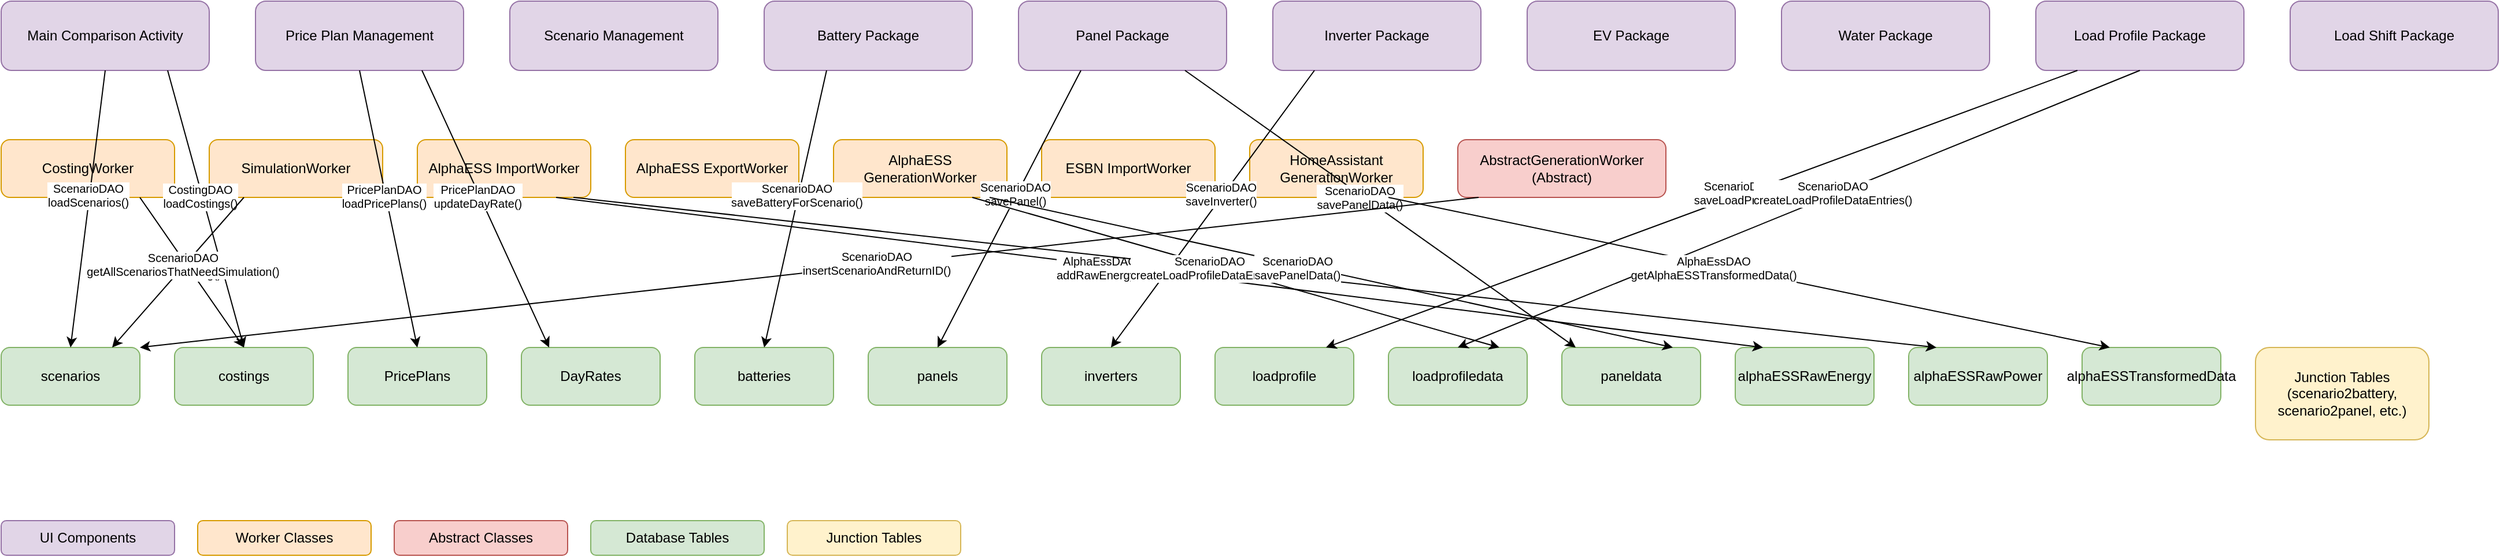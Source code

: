 <mxfile version="24.0.0" type="device">
  <diagram name="DB Dependencies" id="db-dependencies">
    <mxGraphModel dx="2200" dy="1200" grid="1" gridSize="10" guides="1" tooltips="1" connect="1" arrows="1" fold="1" page="1" pageScale="1" pageWidth="2400" pageHeight="1600" math="0" shadow="0">
      <root>
        <mxCell id="0" />
        <mxCell id="1" parent="0" />
        
        <!-- UI Components Layer -->
        <mxCell id="ui-main-comparison" value="Main Comparison Activity" style="rounded=1;whiteSpace=wrap;html=1;fillColor=#E1D5E7;strokeColor=#9673A6;fontColor=#000000;" vertex="1" parent="1">
          <mxGeometry x="100" y="100" width="180" height="60" as="geometry" />
        </mxCell>
        
        <mxCell id="ui-price-plan" value="Price Plan Management" style="rounded=1;whiteSpace=wrap;html=1;fillColor=#E1D5E7;strokeColor=#9673A6;fontColor=#000000;" vertex="1" parent="1">
          <mxGeometry x="320" y="100" width="180" height="60" as="geometry" />
        </mxCell>
        
        <mxCell id="ui-scenario" value="Scenario Management" style="rounded=1;whiteSpace=wrap;html=1;fillColor=#E1D5E7;strokeColor=#9673A6;fontColor=#000000;" vertex="1" parent="1">
          <mxGeometry x="540" y="100" width="180" height="60" as="geometry" />
        </mxCell>
        
        <mxCell id="ui-battery" value="Battery Package" style="rounded=1;whiteSpace=wrap;html=1;fillColor=#E1D5E7;strokeColor=#9673A6;fontColor=#000000;" vertex="1" parent="1">
          <mxGeometry x="760" y="100" width="180" height="60" as="geometry" />
        </mxCell>
        
        <mxCell id="ui-panel" value="Panel Package" style="rounded=1;whiteSpace=wrap;html=1;fillColor=#E1D5E7;strokeColor=#9673A6;fontColor=#000000;" vertex="1" parent="1">
          <mxGeometry x="980" y="100" width="180" height="60" as="geometry" />
        </mxCell>
        
        <mxCell id="ui-inverter" value="Inverter Package" style="rounded=1;whiteSpace=wrap;html=1;fillColor=#E1D5E7;strokeColor=#9673A6;fontColor=#000000;" vertex="1" parent="1">
          <mxGeometry x="1200" y="100" width="180" height="60" as="geometry" />
        </mxCell>
        
        <mxCell id="ui-ev" value="EV Package" style="rounded=1;whiteSpace=wrap;html=1;fillColor=#E1D5E7;strokeColor=#9673A6;fontColor=#000000;" vertex="1" parent="1">
          <mxGeometry x="1420" y="100" width="180" height="60" as="geometry" />
        </mxCell>
        
        <mxCell id="ui-water" value="Water Package" style="rounded=1;whiteSpace=wrap;html=1;fillColor=#E1D5E7;strokeColor=#9673A6;fontColor=#000000;" vertex="1" parent="1">
          <mxGeometry x="1640" y="100" width="180" height="60" as="geometry" />
        </mxCell>
        
        <mxCell id="ui-loadprofile" value="Load Profile Package" style="rounded=1;whiteSpace=wrap;html=1;fillColor=#E1D5E7;strokeColor=#9673A6;fontColor=#000000;" vertex="1" parent="1">
          <mxGeometry x="1860" y="100" width="180" height="60" as="geometry" />
        </mxCell>
        
        <mxCell id="ui-loadshift" value="Load Shift Package" style="rounded=1;whiteSpace=wrap;html=1;fillColor=#E1D5E7;strokeColor=#9673A6;fontColor=#000000;" vertex="1" parent="1">
          <mxGeometry x="2080" y="100" width="180" height="60" as="geometry" />
        </mxCell>
        
        <!-- Worker Classes Layer -->
        <mxCell id="worker-costing" value="CostingWorker" style="rounded=1;whiteSpace=wrap;html=1;fillColor=#FFE6CC;strokeColor=#D79B00;fontColor=#000000;" vertex="1" parent="1">
          <mxGeometry x="100" y="220" width="150" height="50" as="geometry" />
        </mxCell>
        
        <mxCell id="worker-simulation" value="SimulationWorker" style="rounded=1;whiteSpace=wrap;html=1;fillColor=#FFE6CC;strokeColor=#D79B00;fontColor=#000000;" vertex="1" parent="1">
          <mxGeometry x="280" y="220" width="150" height="50" as="geometry" />
        </mxCell>
        
        <mxCell id="worker-alpha-import" value="AlphaESS ImportWorker" style="rounded=1;whiteSpace=wrap;html=1;fillColor=#FFE6CC;strokeColor=#D79B00;fontColor=#000000;" vertex="1" parent="1">
          <mxGeometry x="460" y="220" width="150" height="50" as="geometry" />
        </mxCell>
        
        <mxCell id="worker-alpha-export" value="AlphaESS ExportWorker" style="rounded=1;whiteSpace=wrap;html=1;fillColor=#FFE6CC;strokeColor=#D79B00;fontColor=#000000;" vertex="1" parent="1">
          <mxGeometry x="640" y="220" width="150" height="50" as="geometry" />
        </mxCell>
        
        <mxCell id="worker-alpha-generation" value="AlphaESS GenerationWorker" style="rounded=1;whiteSpace=wrap;html=1;fillColor=#FFE6CC;strokeColor=#D79B00;fontColor=#000000;" vertex="1" parent="1">
          <mxGeometry x="820" y="220" width="150" height="50" as="geometry" />
        </mxCell>
        
        <mxCell id="worker-esbn-import" value="ESBN ImportWorker" style="rounded=1;whiteSpace=wrap;html=1;fillColor=#FFE6CC;strokeColor=#D79B00;fontColor=#000000;" vertex="1" parent="1">
          <mxGeometry x="1000" y="220" width="150" height="50" as="geometry" />
        </mxCell>
        
        <mxCell id="worker-ha-generation" value="HomeAssistant GenerationWorker" style="rounded=1;whiteSpace=wrap;html=1;fillColor=#FFE6CC;strokeColor=#D79B00;fontColor=#000000;" vertex="1" parent="1">
          <mxGeometry x="1180" y="220" width="150" height="50" as="geometry" />
        </mxCell>
        
        <mxCell id="worker-abstract" value="AbstractGenerationWorker (Abstract)" style="rounded=1;whiteSpace=wrap;html=1;fillColor=#F8CECC;strokeColor=#B85450;fontColor=#000000;" vertex="1" parent="1">
          <mxGeometry x="1360" y="220" width="180" height="50" as="geometry" />
        </mxCell>
        
        <!-- Database Tables Layer -->
        <mxCell id="table-scenarios" value="scenarios" style="rounded=1;whiteSpace=wrap;html=1;fillColor=#D5E8D4;strokeColor=#82B366;fontColor=#000000;" vertex="1" parent="1">
          <mxGeometry x="100" y="400" width="120" height="50" as="geometry" />
        </mxCell>
        
        <mxCell id="table-costings" value="costings" style="rounded=1;whiteSpace=wrap;html=1;fillColor=#D5E8D4;strokeColor=#82B366;fontColor=#000000;" vertex="1" parent="1">
          <mxGeometry x="250" y="400" width="120" height="50" as="geometry" />
        </mxCell>
        
        <mxCell id="table-priceplans" value="PricePlans" style="rounded=1;whiteSpace=wrap;html=1;fillColor=#D5E8D4;strokeColor=#82B366;fontColor=#000000;" vertex="1" parent="1">
          <mxGeometry x="400" y="400" width="120" height="50" as="geometry" />
        </mxCell>
        
        <mxCell id="table-dayrates" value="DayRates" style="rounded=1;whiteSpace=wrap;html=1;fillColor=#D5E8D4;strokeColor=#82B366;fontColor=#000000;" vertex="1" parent="1">
          <mxGeometry x="550" y="400" width="120" height="50" as="geometry" />
        </mxCell>
        
        <mxCell id="table-batteries" value="batteries" style="rounded=1;whiteSpace=wrap;html=1;fillColor=#D5E8D4;strokeColor=#82B366;fontColor=#000000;" vertex="1" parent="1">
          <mxGeometry x="700" y="400" width="120" height="50" as="geometry" />
        </mxCell>
        
        <mxCell id="table-panels" value="panels" style="rounded=1;whiteSpace=wrap;html=1;fillColor=#D5E8D4;strokeColor=#82B366;fontColor=#000000;" vertex="1" parent="1">
          <mxGeometry x="850" y="400" width="120" height="50" as="geometry" />
        </mxCell>
        
        <mxCell id="table-inverters" value="inverters" style="rounded=1;whiteSpace=wrap;html=1;fillColor=#D5E8D4;strokeColor=#82B366;fontColor=#000000;" vertex="1" parent="1">
          <mxGeometry x="1000" y="400" width="120" height="50" as="geometry" />
        </mxCell>
        
        <mxCell id="table-loadprofile" value="loadprofile" style="rounded=1;whiteSpace=wrap;html=1;fillColor=#D5E8D4;strokeColor=#82B366;fontColor=#000000;" vertex="1" parent="1">
          <mxGeometry x="1150" y="400" width="120" height="50" as="geometry" />
        </mxCell>
        
        <mxCell id="table-loadprofiledata" value="loadprofiledata" style="rounded=1;whiteSpace=wrap;html=1;fillColor=#D5E8D4;strokeColor=#82B366;fontColor=#000000;" vertex="1" parent="1">
          <mxGeometry x="1300" y="400" width="120" height="50" as="geometry" />
        </mxCell>
        
        <mxCell id="table-paneldata" value="paneldata" style="rounded=1;whiteSpace=wrap;html=1;fillColor=#D5E8D4;strokeColor=#82B366;fontColor=#000000;" vertex="1" parent="1">
          <mxGeometry x="1450" y="400" width="120" height="50" as="geometry" />
        </mxCell>
        
        <mxCell id="table-alphaess-raw" value="alphaESSRawEnergy" style="rounded=1;whiteSpace=wrap;html=1;fillColor=#D5E8D4;strokeColor=#82B366;fontColor=#000000;" vertex="1" parent="1">
          <mxGeometry x="1600" y="400" width="120" height="50" as="geometry" />
        </mxCell>
        
        <mxCell id="table-alphaess-power" value="alphaESSRawPower" style="rounded=1;whiteSpace=wrap;html=1;fillColor=#D5E8D4;strokeColor=#82B366;fontColor=#000000;" vertex="1" parent="1">
          <mxGeometry x="1750" y="400" width="120" height="50" as="geometry" />
        </mxCell>
        
        <mxCell id="table-alphaess-transformed" value="alphaESSTransformedData" style="rounded=1;whiteSpace=wrap;html=1;fillColor=#D5E8D4;strokeColor=#82B366;fontColor=#000000;" vertex="1" parent="1">
          <mxGeometry x="1900" y="400" width="120" height="50" as="geometry" />
        </mxCell>
        
        <mxCell id="table-junction" value="Junction Tables&#10;(scenario2battery,&#10;scenario2panel, etc.)" style="rounded=1;whiteSpace=wrap;html=1;fillColor=#FFF2CC;strokeColor=#D6B656;fontColor=#000000;" vertex="1" parent="1">
          <mxGeometry x="2050" y="400" width="150" height="80" as="geometry" />
        </mxCell>
        
        <!-- Connection Lines with DAO Labels -->
        
        <!-- UI Main Comparison to scenarios via ScenarioDAO -->
        <mxCell id="edge1" style="endArrow=classic;html=1;rounded=1;entryX=0.5;entryY=0;entryDx=0;entryDy=0;exitX=0.5;exitY=1;exitDx=0;exitDy=0;" edge="1" parent="1" source="ui-main-comparison" target="table-scenarios">
          <mxGeometry width="50" height="50" relative="1" as="geometry">
            <mxPoint x="300" y="300" as="sourcePoint" />
            <mxPoint x="350" y="250" as="targetPoint" />
          </mxGeometry>
        </mxCell>
        <mxCell id="edge1-label" value="ScenarioDAO&#10;loadScenarios()" style="edgeLabel;html=1;align=center;verticalAlign=middle;resizable=0;points=[];fontSize=10;" vertex="1" connectable="0" parent="edge1">
          <mxGeometry x="-0.1" y="-2" relative="1" as="geometry">
            <mxPoint as="offset" />
          </mxGeometry>
        </mxCell>
        
        <!-- UI Main Comparison to costings via CostingDAO -->
        <mxCell id="edge2" style="endArrow=classic;html=1;rounded=1;entryX=0.5;entryY=0;entryDx=0;entryDy=0;exitX=0.8;exitY=1;exitDx=0;exitDy=0;" edge="1" parent="1" source="ui-main-comparison" target="table-costings">
          <mxGeometry width="50" height="50" relative="1" as="geometry">
            <mxPoint x="300" y="300" as="sourcePoint" />
            <mxPoint x="350" y="250" as="targetPoint" />
          </mxGeometry>
        </mxCell>
        <mxCell id="edge2-label" value="CostingDAO&#10;loadCostings()" style="edgeLabel;html=1;align=center;verticalAlign=middle;resizable=0;points=[];fontSize=10;" vertex="1" connectable="0" parent="edge2">
          <mxGeometry x="-0.1" y="-2" relative="1" as="geometry">
            <mxPoint as="offset" />
          </mxGeometry>
        </mxCell>
        
        <!-- UI Price Plan to PricePlans via PricePlanDAO -->
        <mxCell id="edge3" style="endArrow=classic;html=1;rounded=1;entryX=0.5;entryY=0;entryDx=0;entryDy=0;exitX=0.5;exitY=1;exitDx=0;exitDy=0;" edge="1" parent="1" source="ui-price-plan" target="table-priceplans">
          <mxGeometry width="50" height="50" relative="1" as="geometry">
            <mxPoint x="300" y="300" as="sourcePoint" />
            <mxPoint x="350" y="250" as="targetPoint" />
          </mxGeometry>
        </mxCell>
        <mxCell id="edge3-label" value="PricePlanDAO&#10;loadPricePlans()" style="edgeLabel;html=1;align=center;verticalAlign=middle;resizable=0;points=[];fontSize=10;" vertex="1" connectable="0" parent="edge3">
          <mxGeometry x="-0.1" y="-2" relative="1" as="geometry">
            <mxPoint as="offset" />
          </mxGeometry>
        </mxCell>
        
        <!-- UI Price Plan to DayRates via PricePlanDAO -->
        <mxCell id="edge4" style="endArrow=classic;html=1;rounded=1;entryX=0.2;entryY=0;entryDx=0;entryDy=0;exitX=0.8;exitY=1;exitDx=0;exitDy=0;" edge="1" parent="1" source="ui-price-plan" target="table-dayrates">
          <mxGeometry width="50" height="50" relative="1" as="geometry">
            <mxPoint x="300" y="300" as="sourcePoint" />
            <mxPoint x="350" y="250" as="targetPoint" />
          </mxGeometry>
        </mxCell>
        <mxCell id="edge4-label" value="PricePlanDAO&#10;updateDayRate()" style="edgeLabel;html=1;align=center;verticalAlign=middle;resizable=0;points=[];fontSize=10;" vertex="1" connectable="0" parent="edge4">
          <mxGeometry x="-0.1" y="-2" relative="1" as="geometry">
            <mxPoint as="offset" />
          </mxGeometry>
        </mxCell>
        
        <!-- UI Battery to batteries via ScenarioDAO -->
        <mxCell id="edge5" style="endArrow=classic;html=1;rounded=1;entryX=0.5;entryY=0;entryDx=0;entryDy=0;exitX=0.3;exitY=1;exitDx=0;exitDy=0;" edge="1" parent="1" source="ui-battery" target="table-batteries">
          <mxGeometry width="50" height="50" relative="1" as="geometry">
            <mxPoint x="300" y="300" as="sourcePoint" />
            <mxPoint x="350" y="250" as="targetPoint" />
          </mxGeometry>
        </mxCell>
        <mxCell id="edge5-label" value="ScenarioDAO&#10;saveBatteryForScenario()" style="edgeLabel;html=1;align=center;verticalAlign=middle;resizable=0;points=[];fontSize=10;" vertex="1" connectable="0" parent="edge5">
          <mxGeometry x="-0.1" y="-2" relative="1" as="geometry">
            <mxPoint as="offset" />
          </mxGeometry>
        </mxCell>
        
        <!-- UI Panel to panels via ScenarioDAO -->
        <mxCell id="edge6" style="endArrow=classic;html=1;rounded=1;entryX=0.5;entryY=0;entryDx=0;entryDy=0;exitX=0.3;exitY=1;exitDx=0;exitDy=0;" edge="1" parent="1" source="ui-panel" target="table-panels">
          <mxGeometry width="50" height="50" relative="1" as="geometry">
            <mxPoint x="300" y="300" as="sourcePoint" />
            <mxPoint x="350" y="250" as="targetPoint" />
          </mxGeometry>
        </mxCell>
        <mxCell id="edge6-label" value="ScenarioDAO&#10;savePanel()" style="edgeLabel;html=1;align=center;verticalAlign=middle;resizable=0;points=[];fontSize=10;" vertex="1" connectable="0" parent="edge6">
          <mxGeometry x="-0.1" y="-2" relative="1" as="geometry">
            <mxPoint as="offset" />
          </mxGeometry>
        </mxCell>
        
        <!-- UI Panel to paneldata via ScenarioDAO -->
        <mxCell id="edge7" style="endArrow=classic;html=1;rounded=1;entryX=0.1;entryY=0;entryDx=0;entryDy=0;exitX=0.8;exitY=1;exitDx=0;exitDy=0;" edge="1" parent="1" source="ui-panel" target="table-paneldata">
          <mxGeometry width="50" height="50" relative="1" as="geometry">
            <mxPoint x="300" y="300" as="sourcePoint" />
            <mxPoint x="350" y="250" as="targetPoint" />
          </mxGeometry>
        </mxCell>
        <mxCell id="edge7-label" value="ScenarioDAO&#10;savePanelData()" style="edgeLabel;html=1;align=center;verticalAlign=middle;resizable=0;points=[];fontSize=10;" vertex="1" connectable="0" parent="edge7">
          <mxGeometry x="-0.1" y="-2" relative="1" as="geometry">
            <mxPoint as="offset" />
          </mxGeometry>
        </mxCell>
        
        <!-- UI Inverter to inverters via ScenarioDAO -->
        <mxCell id="edge8" style="endArrow=classic;html=1;rounded=1;entryX=0.5;entryY=0;entryDx=0;entryDy=0;exitX=0.2;exitY=1;exitDx=0;exitDy=0;" edge="1" parent="1" source="ui-inverter" target="table-inverters">
          <mxGeometry width="50" height="50" relative="1" as="geometry">
            <mxPoint x="300" y="300" as="sourcePoint" />
            <mxPoint x="350" y="250" as="targetPoint" />
          </mxGeometry>
        </mxCell>
        <mxCell id="edge8-label" value="ScenarioDAO&#10;saveInverter()" style="edgeLabel;html=1;align=center;verticalAlign=middle;resizable=0;points=[];fontSize=10;" vertex="1" connectable="0" parent="edge8">
          <mxGeometry x="-0.1" y="-2" relative="1" as="geometry">
            <mxPoint as="offset" />
          </mxGeometry>
        </mxCell>
        
        <!-- UI Load Profile to loadprofile via ScenarioDAO -->
        <mxCell id="edge9" style="endArrow=classic;html=1;rounded=1;entryX=0.8;entryY=0;entryDx=0;entryDy=0;exitX=0.2;exitY=1;exitDx=0;exitDy=0;" edge="1" parent="1" source="ui-loadprofile" target="table-loadprofile">
          <mxGeometry width="50" height="50" relative="1" as="geometry">
            <mxPoint x="300" y="300" as="sourcePoint" />
            <mxPoint x="350" y="250" as="targetPoint" />
          </mxGeometry>
        </mxCell>
        <mxCell id="edge9-label" value="ScenarioDAO&#10;saveLoadProfile()" style="edgeLabel;html=1;align=center;verticalAlign=middle;resizable=0;points=[];fontSize=10;" vertex="1" connectable="0" parent="edge9">
          <mxGeometry x="-0.1" y="-2" relative="1" as="geometry">
            <mxPoint as="offset" />
          </mxGeometry>
        </mxCell>
        
        <!-- UI Load Profile to loadprofiledata via ScenarioDAO -->
        <mxCell id="edge10" style="endArrow=classic;html=1;rounded=1;entryX=0.5;entryY=0;entryDx=0;entryDy=0;exitX=0.5;exitY=1;exitDx=0;exitDy=0;" edge="1" parent="1" source="ui-loadprofile" target="table-loadprofiledata">
          <mxGeometry width="50" height="50" relative="1" as="geometry">
            <mxPoint x="300" y="300" as="sourcePoint" />
            <mxPoint x="350" y="250" as="targetPoint" />
          </mxGeometry>
        </mxCell>
        <mxCell id="edge10-label" value="ScenarioDAO&#10;createLoadProfileDataEntries()" style="edgeLabel;html=1;align=center;verticalAlign=middle;resizable=0;points=[];fontSize=10;" vertex="1" connectable="0" parent="edge10">
          <mxGeometry x="-0.1" y="-2" relative="1" as="geometry">
            <mxPoint as="offset" />
          </mxGeometry>
        </mxCell>
        
        <!-- Worker Connections -->
        
        <!-- CostingWorker to costings via CostingDAO -->
        <mxCell id="edge11" style="endArrow=classic;html=1;rounded=1;entryX=0.5;entryY=0;entryDx=0;entryDy=0;exitX=0.8;exitY=1;exitDx=0;exitDy=0;" edge="1" parent="1" source="worker-costing" target="table-costings">
          <mxGeometry width="50" height="50" relative="1" as="geometry">
            <mxPoint x="300" y="300" as="sourcePoint" />
            <mxPoint x="350" y="250" as="targetPoint" />
          </mxGeometry>
        </mxCell>
        <mxCell id="edge11-label" value="CostingDAO&#10;saveCosting()" style="edgeLabel;html=1;align=center;verticalAlign=middle;resizable=0;points=[];fontSize=10;" vertex="1" connectable="0" parent="edge11">
          <mxGeometry x="-0.1" y="-2" relative="1" as="geometry">
            <mxPoint as="offset" />
          </mxGeometry>
        </mxCell>
        
        <!-- SimulationWorker to scenarios via ScenarioDAO -->
        <mxCell id="edge12" style="endArrow=classic;html=1;rounded=1;entryX=0.8;entryY=0;entryDx=0;entryDy=0;exitX=0.2;exitY=1;exitDx=0;exitDy=0;" edge="1" parent="1" source="worker-simulation" target="table-scenarios">
          <mxGeometry width="50" height="50" relative="1" as="geometry">
            <mxPoint x="300" y="300" as="sourcePoint" />
            <mxPoint x="350" y="250" as="targetPoint" />
          </mxGeometry>
        </mxCell>
        <mxCell id="edge12-label" value="ScenarioDAO&#10;getAllScenariosThatNeedSimulation()" style="edgeLabel;html=1;align=center;verticalAlign=middle;resizable=0;points=[];fontSize=10;" vertex="1" connectable="0" parent="edge12">
          <mxGeometry x="-0.1" y="-2" relative="1" as="geometry">
            <mxPoint as="offset" />
          </mxGeometry>
        </mxCell>
        
        <!-- AlphaESS ImportWorker to alphaESSRawEnergy via AlphaEssDAO -->
        <mxCell id="edge13" style="endArrow=classic;html=1;rounded=1;entryX=0.2;entryY=0;entryDx=0;entryDy=0;exitX=0.8;exitY=1;exitDx=0;exitDy=0;" edge="1" parent="1" source="worker-alpha-import" target="table-alphaess-raw">
          <mxGeometry width="50" height="50" relative="1" as="geometry">
            <mxPoint x="300" y="300" as="sourcePoint" />
            <mxPoint x="350" y="250" as="targetPoint" />
          </mxGeometry>
        </mxCell>
        <mxCell id="edge13-label" value="AlphaEssDAO&#10;addRawEnergy()" style="edgeLabel;html=1;align=center;verticalAlign=middle;resizable=0;points=[];fontSize=10;" vertex="1" connectable="0" parent="edge13">
          <mxGeometry x="-0.1" y="-2" relative="1" as="geometry">
            <mxPoint as="offset" />
          </mxGeometry>
        </mxCell>
        
        <!-- AlphaESS ImportWorker to alphaESSRawPower via AlphaEssDAO -->
        <mxCell id="edge14" style="endArrow=classic;html=1;rounded=1;entryX=0.2;entryY=0;entryDx=0;entryDy=0;exitX=0.9;exitY=1;exitDx=0;exitDy=0;" edge="1" parent="1" source="worker-alpha-import" target="table-alphaess-power">
          <mxGeometry width="50" height="50" relative="1" as="geometry">
            <mxPoint x="300" y="300" as="sourcePoint" />
            <mxPoint x="350" y="250" as="targetPoint" />
          </mxGeometry>
        </mxCell>
        <mxCell id="edge14-label" value="AlphaEssDAO&#10;addRawPower()" style="edgeLabel;html=1;align=center;verticalAlign=middle;resizable=0;points=[];fontSize=10;" vertex="1" connectable="0" parent="edge14">
          <mxGeometry x="-0.1" y="-2" relative="1" as="geometry">
            <mxPoint as="offset" />
          </mxGeometry>
        </mxCell>
        
        <!-- AlphaESS GenerationWorker to loadprofiledata via ScenarioDAO -->
        <mxCell id="edge15" style="endArrow=classic;html=1;rounded=1;entryX=0.8;entryY=0;entryDx=0;entryDy=0;exitX=0.8;exitY=1;exitDx=0;exitDy=0;" edge="1" parent="1" source="worker-alpha-generation" target="table-loadprofiledata">
          <mxGeometry width="50" height="50" relative="1" as="geometry">
            <mxPoint x="300" y="300" as="sourcePoint" />
            <mxPoint x="350" y="250" as="targetPoint" />
          </mxGeometry>
        </mxCell>
        <mxCell id="edge15-label" value="ScenarioDAO&#10;createLoadProfileDataEntries()" style="edgeLabel;html=1;align=center;verticalAlign=middle;resizable=0;points=[];fontSize=10;" vertex="1" connectable="0" parent="edge15">
          <mxGeometry x="-0.1" y="-2" relative="1" as="geometry">
            <mxPoint as="offset" />
          </mxGeometry>
        </mxCell>
        
        <!-- AlphaESS GenerationWorker to paneldata via ScenarioDAO -->
        <mxCell id="edge16" style="endArrow=classic;html=1;rounded=1;entryX=0.8;entryY=0;entryDx=0;entryDy=0;exitX=0.9;exitY=1;exitDx=0;exitDy=0;" edge="1" parent="1" source="worker-alpha-generation" target="table-paneldata">
          <mxGeometry width="50" height="50" relative="1" as="geometry">
            <mxPoint x="300" y="300" as="sourcePoint" />
            <mxPoint x="350" y="250" as="targetPoint" />
          </mxGeometry>
        </mxCell>
        <mxCell id="edge16-label" value="ScenarioDAO&#10;savePanelData()" style="edgeLabel;html=1;align=center;verticalAlign=middle;resizable=0;points=[];fontSize=10;" vertex="1" connectable="0" parent="edge16">
          <mxGeometry x="-0.1" y="-2" relative="1" as="geometry">
            <mxPoint as="offset" />
          </mxGeometry>
        </mxCell>
        
        <!-- HomeAssistant GenerationWorker to alphaESSTransformedData via AlphaEssDAO -->
        <mxCell id="edge17" style="endArrow=classic;html=1;rounded=1;entryX=0.2;entryY=0;entryDx=0;entryDy=0;exitX=0.8;exitY=1;exitDx=0;exitDy=0;" edge="1" parent="1" source="worker-ha-generation" target="table-alphaess-transformed">
          <mxGeometry width="50" height="50" relative="1" as="geometry">
            <mxPoint x="300" y="300" as="sourcePoint" />
            <mxPoint x="350" y="250" as="targetPoint" />
          </mxGeometry>
        </mxCell>
        <mxCell id="edge17-label" value="AlphaEssDAO&#10;getAlphaESSTransformedData()" style="edgeLabel;html=1;align=center;verticalAlign=middle;resizable=0;points=[];fontSize=10;" vertex="1" connectable="0" parent="edge17">
          <mxGeometry x="-0.1" y="-2" relative="1" as="geometry">
            <mxPoint as="offset" />
          </mxGeometry>
        </mxCell>
        
        <!-- AbstractGenerationWorker to scenarios via ScenarioDAO -->
        <mxCell id="edge18" style="endArrow=classic;html=1;rounded=1;entryX=1;entryY=0;entryDx=0;entryDy=0;exitX=0.1;exitY=1;exitDx=0;exitDy=0;" edge="1" parent="1" source="worker-abstract" target="table-scenarios">
          <mxGeometry width="50" height="50" relative="1" as="geometry">
            <mxPoint x="300" y="300" as="sourcePoint" />
            <mxPoint x="350" y="250" as="targetPoint" />
          </mxGeometry>
        </mxCell>
        <mxCell id="edge18-label" value="ScenarioDAO&#10;insertScenarioAndReturnID()" style="edgeLabel;html=1;align=center;verticalAlign=middle;resizable=0;points=[];fontSize=10;" vertex="1" connectable="0" parent="edge18">
          <mxGeometry x="-0.1" y="-2" relative="1" as="geometry">
            <mxPoint as="offset" />
          </mxGeometry>
        </mxCell>
        
        <!-- Legend -->
        <mxCell id="legend-ui" value="UI Components" style="rounded=1;whiteSpace=wrap;html=1;fillColor=#E1D5E7;strokeColor=#9673A6;fontColor=#000000;" vertex="1" parent="1">
          <mxGeometry x="100" y="550" width="150" height="30" as="geometry" />
        </mxCell>
        
        <mxCell id="legend-worker" value="Worker Classes" style="rounded=1;whiteSpace=wrap;html=1;fillColor=#FFE6CC;strokeColor=#D79B00;fontColor=#000000;" vertex="1" parent="1">
          <mxGeometry x="270" y="550" width="150" height="30" as="geometry" />
        </mxCell>
        
        <mxCell id="legend-abstract" value="Abstract Classes" style="rounded=1;whiteSpace=wrap;html=1;fillColor=#F8CECC;strokeColor=#B85450;fontColor=#000000;" vertex="1" parent="1">
          <mxGeometry x="440" y="550" width="150" height="30" as="geometry" />
        </mxCell>
        
        <mxCell id="legend-tables" value="Database Tables" style="rounded=1;whiteSpace=wrap;html=1;fillColor=#D5E8D4;strokeColor=#82B366;fontColor=#000000;" vertex="1" parent="1">
          <mxGeometry x="610" y="550" width="150" height="30" as="geometry" />
        </mxCell>
        
        <mxCell id="legend-junction" value="Junction Tables" style="rounded=1;whiteSpace=wrap;html=1;fillColor=#FFF2CC;strokeColor=#D6B656;fontColor=#000000;" vertex="1" parent="1">
          <mxGeometry x="780" y="550" width="150" height="30" as="geometry" />
        </mxCell>
        
      </root>
    </mxGraphModel>
  </diagram>
</mxfile>